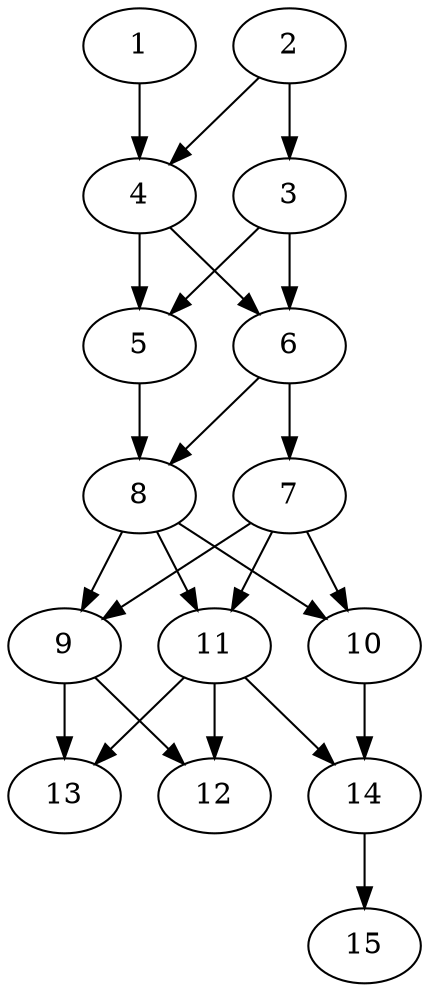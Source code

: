 // DAG automatically generated by daggen at Thu Oct  3 13:59:26 2019
// ./daggen --dot -n 15 --ccr 0.5 --fat 0.5 --regular 0.7 --density 0.7 --mindata 5242880 --maxdata 52428800 
digraph G {
  1 [size="18452480", alpha="0.02", expect_size="9226240"] 
  1 -> 4 [size ="9226240"]
  2 [size="30136320", alpha="0.14", expect_size="15068160"] 
  2 -> 3 [size ="15068160"]
  2 -> 4 [size ="15068160"]
  3 [size="61519872", alpha="0.09", expect_size="30759936"] 
  3 -> 5 [size ="30759936"]
  3 -> 6 [size ="30759936"]
  4 [size="27052032", alpha="0.15", expect_size="13526016"] 
  4 -> 5 [size ="13526016"]
  4 -> 6 [size ="13526016"]
  5 [size="48928768", alpha="0.02", expect_size="24464384"] 
  5 -> 8 [size ="24464384"]
  6 [size="21356544", alpha="0.03", expect_size="10678272"] 
  6 -> 7 [size ="10678272"]
  6 -> 8 [size ="10678272"]
  7 [size="86171648", alpha="0.06", expect_size="43085824"] 
  7 -> 9 [size ="43085824"]
  7 -> 10 [size ="43085824"]
  7 -> 11 [size ="43085824"]
  8 [size="36034560", alpha="0.18", expect_size="18017280"] 
  8 -> 9 [size ="18017280"]
  8 -> 10 [size ="18017280"]
  8 -> 11 [size ="18017280"]
  9 [size="39231488", alpha="0.01", expect_size="19615744"] 
  9 -> 12 [size ="19615744"]
  9 -> 13 [size ="19615744"]
  10 [size="84795392", alpha="0.15", expect_size="42397696"] 
  10 -> 14 [size ="42397696"]
  11 [size="58624000", alpha="0.19", expect_size="29312000"] 
  11 -> 12 [size ="29312000"]
  11 -> 13 [size ="29312000"]
  11 -> 14 [size ="29312000"]
  12 [size="66441216", alpha="0.11", expect_size="33220608"] 
  13 [size="38483968", alpha="0.05", expect_size="19241984"] 
  14 [size="81268736", alpha="0.02", expect_size="40634368"] 
  14 -> 15 [size ="40634368"]
  15 [size="56745984", alpha="0.14", expect_size="28372992"] 
}
